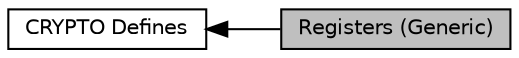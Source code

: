 digraph "Registers (Generic)"
{
  edge [fontname="Helvetica",fontsize="10",labelfontname="Helvetica",labelfontsize="10"];
  node [fontname="Helvetica",fontsize="10",shape=record];
  rankdir=LR;
  Node1 [label="CRYPTO Defines",height=0.2,width=0.4,color="black", fillcolor="white", style="filled",URL="$group__crypto__defines.html",tooltip="Defined Constants and Types for the STM32F2xx CRYP Controller "];
  Node0 [label="Registers (Generic)",height=0.2,width=0.4,color="black", fillcolor="grey75", style="filled", fontcolor="black"];
  Node1->Node0 [shape=plaintext, dir="back", style="solid"];
}
